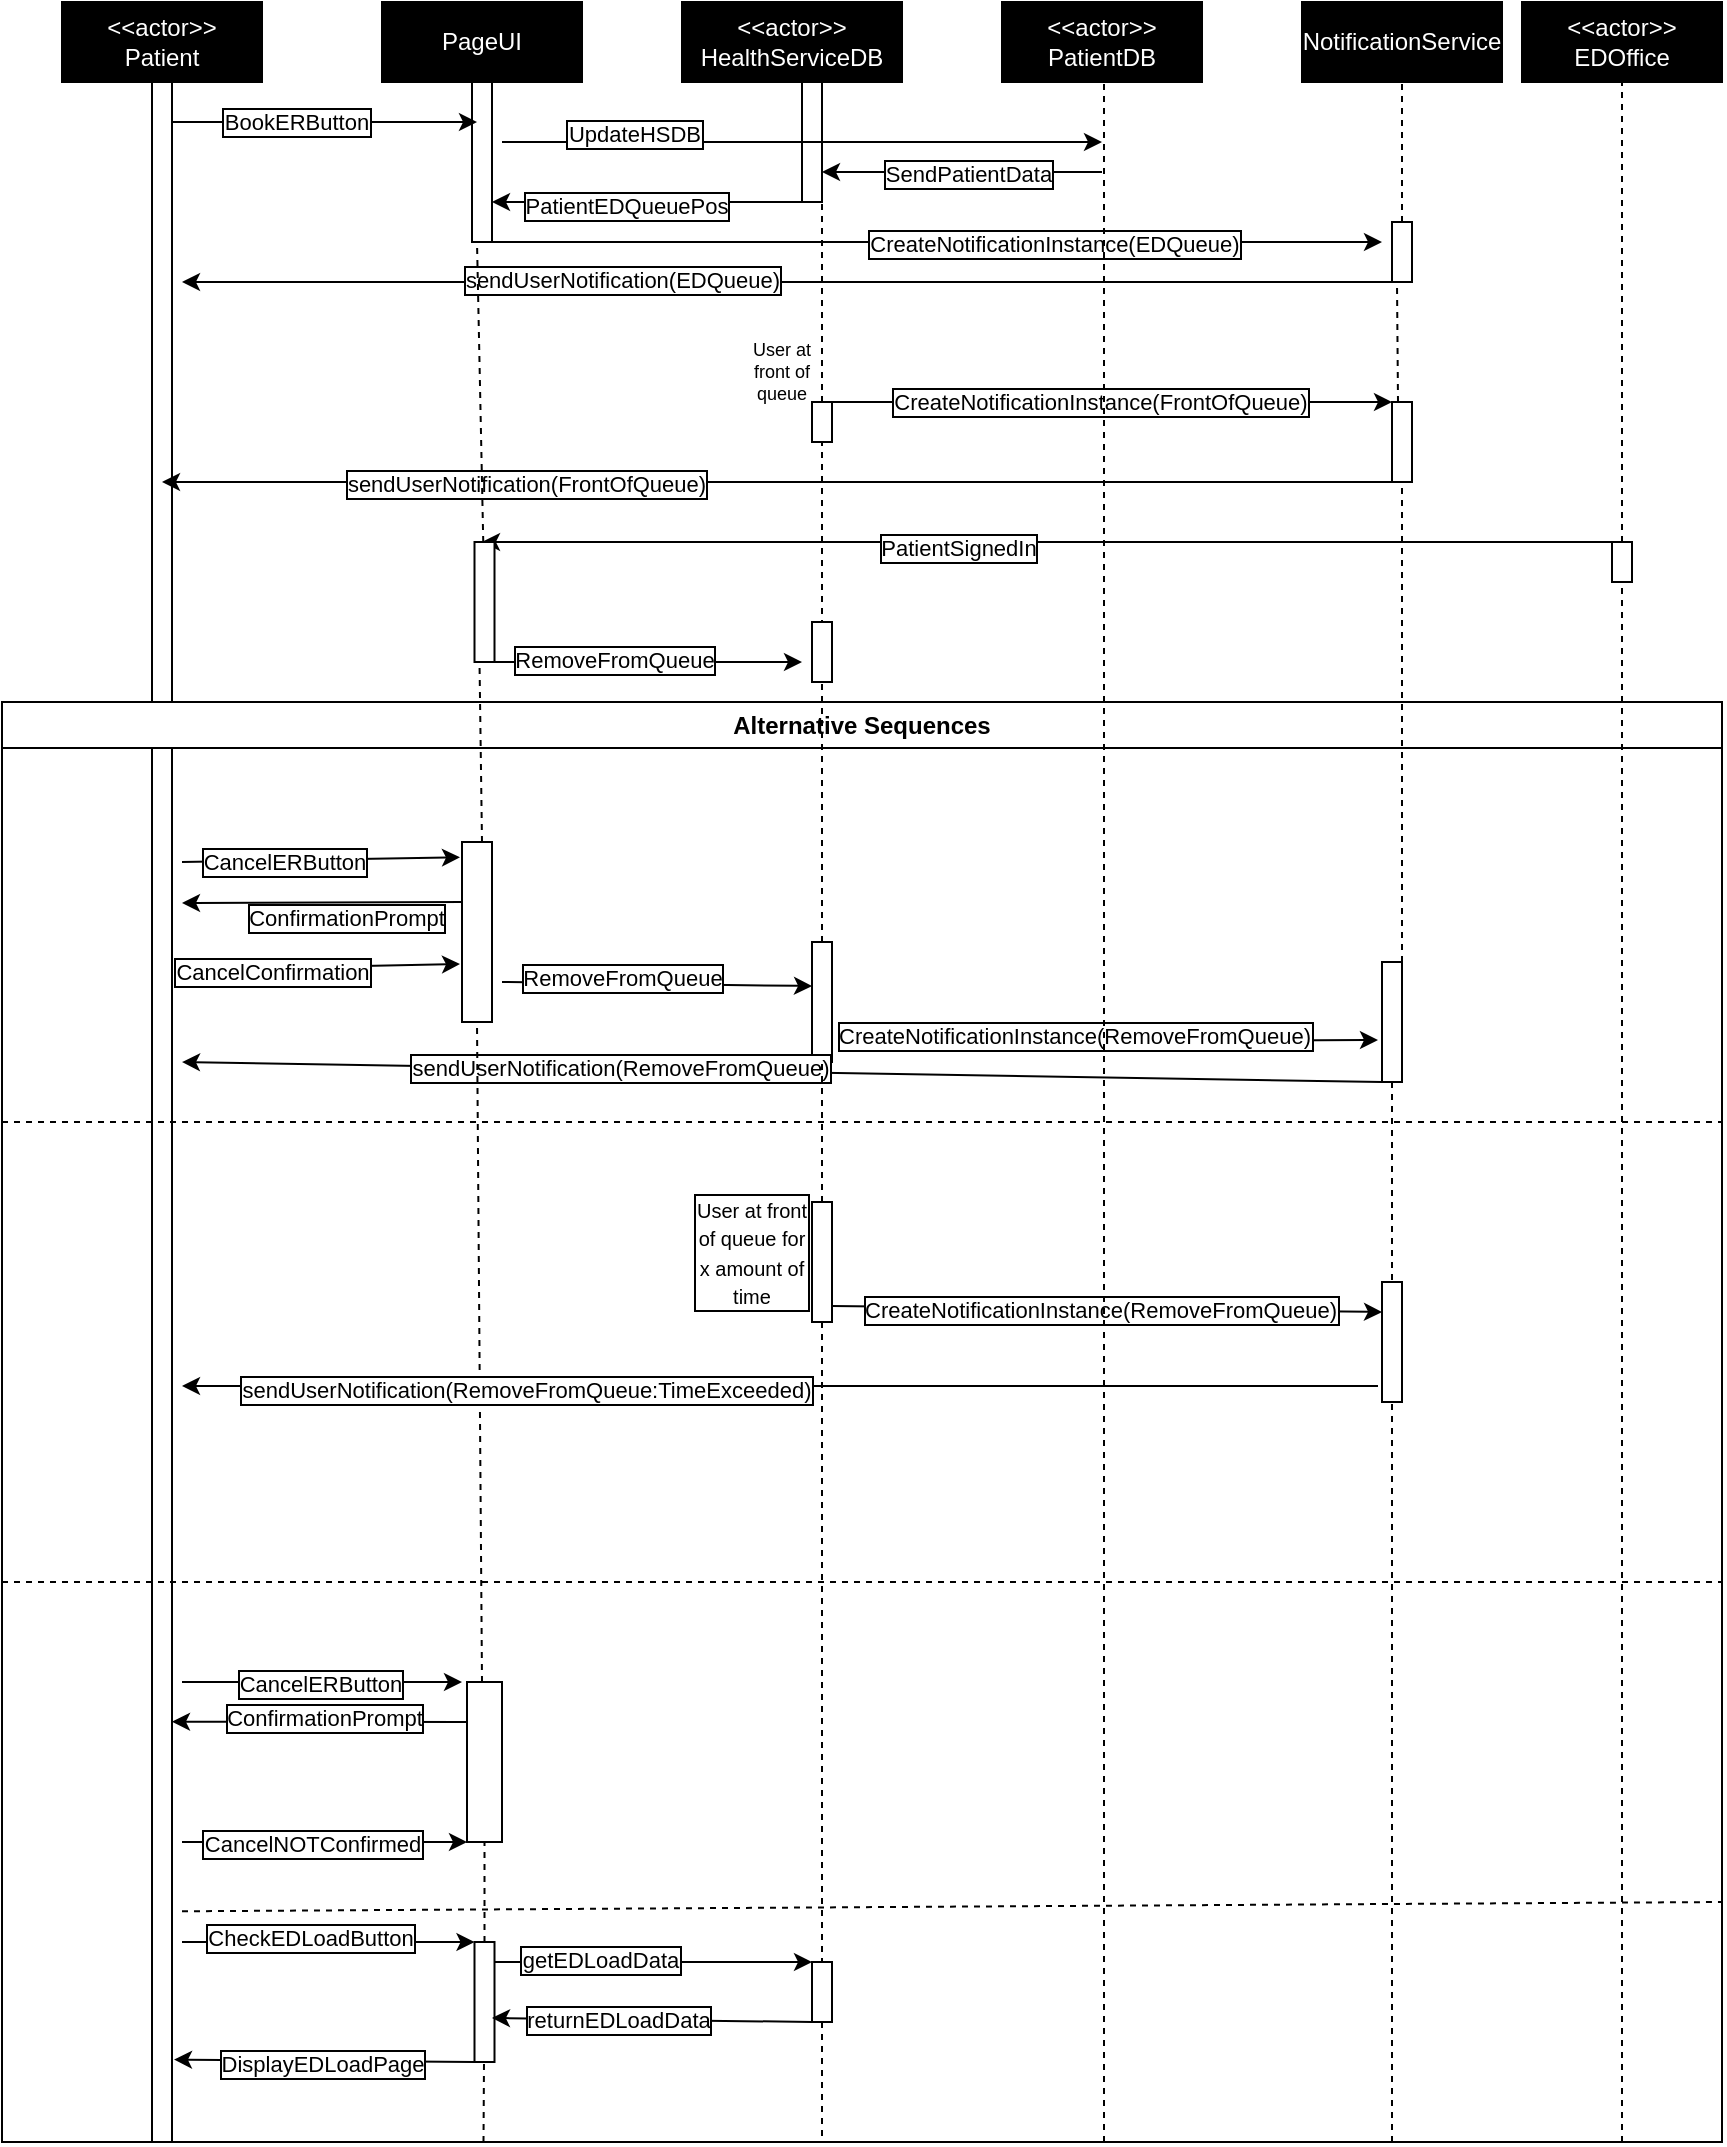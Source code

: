 <mxfile version="22.0.0" type="github">
  <diagram name="Page-1" id="XT7bn8gTdWA8QPqIjjBi">
    <mxGraphModel dx="1434" dy="782" grid="1" gridSize="10" guides="1" tooltips="1" connect="1" arrows="1" fold="1" page="1" pageScale="1" pageWidth="850" pageHeight="1100" math="0" shadow="0">
      <root>
        <mxCell id="0" />
        <mxCell id="1" parent="0" />
        <mxCell id="82Lhvo7nVB6kF26-BJnR-1" value="&lt;div&gt;&lt;font color=&quot;#ffffff&quot;&gt;&amp;lt;&amp;lt;actor&amp;gt;&amp;gt;&lt;/font&gt;&lt;/div&gt;&lt;div&gt;&lt;font color=&quot;#ffffff&quot;&gt;Patient&lt;/font&gt;&lt;/div&gt;" style="rounded=0;whiteSpace=wrap;html=1;fillColor=#000000;" parent="1" vertex="1">
          <mxGeometry x="40" y="30" width="100" height="40" as="geometry" />
        </mxCell>
        <mxCell id="82Lhvo7nVB6kF26-BJnR-2" value="&lt;font color=&quot;#ffffff&quot;&gt;PageUI&lt;/font&gt;" style="rounded=0;whiteSpace=wrap;html=1;fillColor=#000000;" parent="1" vertex="1">
          <mxGeometry x="200" y="30" width="100" height="40" as="geometry" />
        </mxCell>
        <mxCell id="82Lhvo7nVB6kF26-BJnR-3" value="&lt;div&gt;&lt;font color=&quot;#ffffff&quot;&gt;&amp;lt;&amp;lt;actor&amp;gt;&amp;gt;&lt;/font&gt;&lt;/div&gt;&lt;div&gt;&lt;font color=&quot;#ffffff&quot;&gt;HealthServiceDB&lt;/font&gt;&lt;/div&gt;" style="rounded=0;whiteSpace=wrap;html=1;fillColor=#000000;" parent="1" vertex="1">
          <mxGeometry x="350" y="30" width="110" height="40" as="geometry" />
        </mxCell>
        <mxCell id="82Lhvo7nVB6kF26-BJnR-6" value="&lt;div&gt;&lt;font color=&quot;#ffffff&quot;&gt;NotificationService&lt;/font&gt;&lt;/div&gt;" style="rounded=0;whiteSpace=wrap;html=1;fillColor=#000000;" parent="1" vertex="1">
          <mxGeometry x="660" y="30" width="100" height="40" as="geometry" />
        </mxCell>
        <mxCell id="82Lhvo7nVB6kF26-BJnR-8" value="" style="rounded=0;whiteSpace=wrap;html=1;" parent="1" vertex="1">
          <mxGeometry x="85" y="70" width="10" height="1030" as="geometry" />
        </mxCell>
        <mxCell id="82Lhvo7nVB6kF26-BJnR-14" value="" style="rounded=0;whiteSpace=wrap;html=1;" parent="1" vertex="1">
          <mxGeometry x="245" y="70" width="10" height="80" as="geometry" />
        </mxCell>
        <mxCell id="82Lhvo7nVB6kF26-BJnR-15" value="" style="rounded=0;whiteSpace=wrap;html=1;" parent="1" vertex="1">
          <mxGeometry x="410" y="70" width="10" height="60" as="geometry" />
        </mxCell>
        <mxCell id="82Lhvo7nVB6kF26-BJnR-17" value="" style="endArrow=classic;html=1;rounded=0;" parent="1" edge="1">
          <mxGeometry width="50" height="50" relative="1" as="geometry">
            <mxPoint x="260" y="100" as="sourcePoint" />
            <mxPoint x="560" y="100" as="targetPoint" />
          </mxGeometry>
        </mxCell>
        <mxCell id="82Lhvo7nVB6kF26-BJnR-18" value="&lt;div&gt;UpdateHSDB&lt;/div&gt;" style="edgeLabel;html=1;align=center;verticalAlign=middle;resizable=0;points=[];fontColor=#000000;labelBackgroundColor=#FFFFFF;labelBorderColor=default;" parent="82Lhvo7nVB6kF26-BJnR-17" vertex="1" connectable="0">
          <mxGeometry x="0.29" y="4" relative="1" as="geometry">
            <mxPoint x="-128" as="offset" />
          </mxGeometry>
        </mxCell>
        <mxCell id="82Lhvo7nVB6kF26-BJnR-19" value="" style="endArrow=classic;html=1;rounded=0;entryX=1;entryY=0.75;entryDx=0;entryDy=0;exitX=0;exitY=1;exitDx=0;exitDy=0;" parent="1" source="82Lhvo7nVB6kF26-BJnR-15" target="82Lhvo7nVB6kF26-BJnR-14" edge="1">
          <mxGeometry width="50" height="50" relative="1" as="geometry">
            <mxPoint x="420" y="390" as="sourcePoint" />
            <mxPoint x="470" y="340" as="targetPoint" />
          </mxGeometry>
        </mxCell>
        <mxCell id="82Lhvo7nVB6kF26-BJnR-20" value="&lt;span style=&quot;&quot;&gt;PatientEDQueuePos&lt;/span&gt;" style="edgeLabel;html=1;align=center;verticalAlign=middle;resizable=0;points=[];labelBorderColor=#000000;fontColor=#000000;labelBackgroundColor=#FFFFFF;" parent="82Lhvo7nVB6kF26-BJnR-19" vertex="1" connectable="0">
          <mxGeometry x="0.136" y="2" relative="1" as="geometry">
            <mxPoint as="offset" />
          </mxGeometry>
        </mxCell>
        <mxCell id="82Lhvo7nVB6kF26-BJnR-21" value="" style="endArrow=classic;html=1;rounded=0;exitX=1;exitY=1;exitDx=0;exitDy=0;" parent="1" source="82Lhvo7nVB6kF26-BJnR-14" edge="1">
          <mxGeometry width="50" height="50" relative="1" as="geometry">
            <mxPoint x="420" y="390" as="sourcePoint" />
            <mxPoint x="700" y="150" as="targetPoint" />
          </mxGeometry>
        </mxCell>
        <mxCell id="82Lhvo7nVB6kF26-BJnR-22" value="CreateNotificationInstance(EDQueue)" style="edgeLabel;html=1;align=center;verticalAlign=middle;resizable=0;points=[];labelBorderColor=default;" parent="82Lhvo7nVB6kF26-BJnR-21" vertex="1" connectable="0">
          <mxGeometry x="0.182" y="-1" relative="1" as="geometry">
            <mxPoint x="18" as="offset" />
          </mxGeometry>
        </mxCell>
        <mxCell id="82Lhvo7nVB6kF26-BJnR-23" value="" style="rounded=0;whiteSpace=wrap;html=1;" parent="1" vertex="1">
          <mxGeometry x="705" y="140" width="10" height="30" as="geometry" />
        </mxCell>
        <mxCell id="82Lhvo7nVB6kF26-BJnR-24" value="" style="endArrow=none;dashed=1;html=1;rounded=0;entryX=0.5;entryY=1;entryDx=0;entryDy=0;" parent="1" target="82Lhvo7nVB6kF26-BJnR-6" edge="1">
          <mxGeometry width="50" height="50" relative="1" as="geometry">
            <mxPoint x="710" y="140" as="sourcePoint" />
            <mxPoint x="470" y="340" as="targetPoint" />
          </mxGeometry>
        </mxCell>
        <mxCell id="82Lhvo7nVB6kF26-BJnR-26" value="" style="endArrow=classic;html=1;rounded=0;exitX=0;exitY=1;exitDx=0;exitDy=0;" parent="1" source="82Lhvo7nVB6kF26-BJnR-23" edge="1">
          <mxGeometry width="50" height="50" relative="1" as="geometry">
            <mxPoint x="705" y="140" as="sourcePoint" />
            <mxPoint x="100" y="170" as="targetPoint" />
          </mxGeometry>
        </mxCell>
        <mxCell id="82Lhvo7nVB6kF26-BJnR-27" value="sendUserNotification(EDQueue)" style="edgeLabel;html=1;align=center;verticalAlign=middle;resizable=0;points=[];labelBorderColor=default;" parent="82Lhvo7nVB6kF26-BJnR-26" vertex="1" connectable="0">
          <mxGeometry x="-0.033" y="-1" relative="1" as="geometry">
            <mxPoint x="-93" as="offset" />
          </mxGeometry>
        </mxCell>
        <mxCell id="82Lhvo7nVB6kF26-BJnR-28" value="" style="endArrow=none;dashed=1;html=1;rounded=0;" parent="1" edge="1">
          <mxGeometry width="50" height="50" relative="1" as="geometry">
            <mxPoint x="420" y="230" as="sourcePoint" />
            <mxPoint x="420" y="130" as="targetPoint" />
          </mxGeometry>
        </mxCell>
        <mxCell id="82Lhvo7nVB6kF26-BJnR-29" value="" style="rounded=0;whiteSpace=wrap;html=1;" parent="1" vertex="1">
          <mxGeometry x="415" y="230" width="10" height="20" as="geometry" />
        </mxCell>
        <mxCell id="82Lhvo7nVB6kF26-BJnR-33" value="" style="endArrow=none;dashed=1;html=1;rounded=0;entryX=0.25;entryY=1;entryDx=0;entryDy=0;" parent="1" target="82Lhvo7nVB6kF26-BJnR-23" edge="1">
          <mxGeometry width="50" height="50" relative="1" as="geometry">
            <mxPoint x="708" y="230" as="sourcePoint" />
            <mxPoint x="470" y="340" as="targetPoint" />
          </mxGeometry>
        </mxCell>
        <mxCell id="82Lhvo7nVB6kF26-BJnR-34" value="" style="rounded=0;whiteSpace=wrap;html=1;" parent="1" vertex="1">
          <mxGeometry x="705" y="230" width="10" height="40" as="geometry" />
        </mxCell>
        <mxCell id="82Lhvo7nVB6kF26-BJnR-35" value="" style="endArrow=classic;html=1;rounded=0;entryX=0;entryY=0;entryDx=0;entryDy=0;exitX=1;exitY=0;exitDx=0;exitDy=0;" parent="1" source="82Lhvo7nVB6kF26-BJnR-29" target="82Lhvo7nVB6kF26-BJnR-34" edge="1">
          <mxGeometry width="50" height="50" relative="1" as="geometry">
            <mxPoint x="420" y="390" as="sourcePoint" />
            <mxPoint x="470" y="340" as="targetPoint" />
          </mxGeometry>
        </mxCell>
        <mxCell id="82Lhvo7nVB6kF26-BJnR-36" value="CreateNotificationInstance(FrontOfQueue)" style="edgeLabel;html=1;align=center;verticalAlign=middle;resizable=0;points=[];labelBorderColor=default;" parent="82Lhvo7nVB6kF26-BJnR-35" vertex="1" connectable="0">
          <mxGeometry x="-0.414" y="1" relative="1" as="geometry">
            <mxPoint x="52" y="1" as="offset" />
          </mxGeometry>
        </mxCell>
        <mxCell id="82Lhvo7nVB6kF26-BJnR-37" value="" style="endArrow=classic;html=1;rounded=0;exitX=0.75;exitY=0;exitDx=0;exitDy=0;entryX=0;entryY=0;entryDx=0;entryDy=0;" parent="1" edge="1">
          <mxGeometry width="50" height="50" relative="1" as="geometry">
            <mxPoint x="95" y="90" as="sourcePoint" />
            <mxPoint x="247.5" y="90" as="targetPoint" />
          </mxGeometry>
        </mxCell>
        <mxCell id="82Lhvo7nVB6kF26-BJnR-38" value="&lt;font&gt;BookERButton&lt;/font&gt;" style="edgeLabel;html=1;align=center;verticalAlign=middle;resizable=0;points=[];labelBackgroundColor=#FFFFFF;fontColor=#000000;labelBorderColor=default;" parent="82Lhvo7nVB6kF26-BJnR-37" vertex="1" connectable="0">
          <mxGeometry x="-0.187" relative="1" as="geometry">
            <mxPoint as="offset" />
          </mxGeometry>
        </mxCell>
        <mxCell id="82Lhvo7nVB6kF26-BJnR-39" value="" style="endArrow=classic;html=1;rounded=0;exitX=0;exitY=1;exitDx=0;exitDy=0;" parent="1" source="82Lhvo7nVB6kF26-BJnR-34" edge="1">
          <mxGeometry width="50" height="50" relative="1" as="geometry">
            <mxPoint x="420" y="390" as="sourcePoint" />
            <mxPoint x="90" y="270" as="targetPoint" />
          </mxGeometry>
        </mxCell>
        <mxCell id="82Lhvo7nVB6kF26-BJnR-40" value="sendUserNotification(FrontOfQueue)" style="edgeLabel;html=1;align=center;verticalAlign=middle;resizable=0;points=[];labelBorderColor=default;" parent="82Lhvo7nVB6kF26-BJnR-39" vertex="1" connectable="0">
          <mxGeometry x="0.118" y="1" relative="1" as="geometry">
            <mxPoint x="-89" as="offset" />
          </mxGeometry>
        </mxCell>
        <mxCell id="82Lhvo7nVB6kF26-BJnR-41" value="User at front of queue" style="text;html=1;strokeColor=none;fillColor=none;align=center;verticalAlign=middle;whiteSpace=wrap;rounded=0;fontSize=9;" parent="1" vertex="1">
          <mxGeometry x="375" y="210" width="50" height="10" as="geometry" />
        </mxCell>
        <mxCell id="82Lhvo7nVB6kF26-BJnR-50" value="Alternative Sequences" style="swimlane;whiteSpace=wrap;html=1;" parent="1" vertex="1">
          <mxGeometry x="10" y="380" width="860" height="720" as="geometry" />
        </mxCell>
        <mxCell id="82Lhvo7nVB6kF26-BJnR-52" value="" style="rounded=0;whiteSpace=wrap;html=1;" parent="82Lhvo7nVB6kF26-BJnR-50" vertex="1">
          <mxGeometry x="230" y="70" width="15" height="90" as="geometry" />
        </mxCell>
        <mxCell id="82Lhvo7nVB6kF26-BJnR-60" value="" style="rounded=0;whiteSpace=wrap;html=1;" parent="82Lhvo7nVB6kF26-BJnR-50" vertex="1">
          <mxGeometry x="405" y="120" width="10" height="60" as="geometry" />
        </mxCell>
        <mxCell id="82Lhvo7nVB6kF26-BJnR-61" value="" style="endArrow=classic;html=1;rounded=0;entryX=0;entryY=0.367;entryDx=0;entryDy=0;entryPerimeter=0;" parent="82Lhvo7nVB6kF26-BJnR-50" target="82Lhvo7nVB6kF26-BJnR-60" edge="1">
          <mxGeometry width="50" height="50" relative="1" as="geometry">
            <mxPoint x="250" y="140" as="sourcePoint" />
            <mxPoint x="460" y="20" as="targetPoint" />
          </mxGeometry>
        </mxCell>
        <mxCell id="82Lhvo7nVB6kF26-BJnR-62" value="RemoveFromQueue" style="edgeLabel;html=1;align=center;verticalAlign=middle;resizable=0;points=[];labelBorderColor=default;" parent="82Lhvo7nVB6kF26-BJnR-61" vertex="1" connectable="0">
          <mxGeometry x="-0.226" y="3" relative="1" as="geometry">
            <mxPoint as="offset" />
          </mxGeometry>
        </mxCell>
        <mxCell id="82Lhvo7nVB6kF26-BJnR-63" value="" style="endArrow=classic;html=1;rounded=0;exitX=1;exitY=0.75;exitDx=0;exitDy=0;entryX=-0.2;entryY=0.65;entryDx=0;entryDy=0;entryPerimeter=0;" parent="82Lhvo7nVB6kF26-BJnR-50" target="82Lhvo7nVB6kF26-BJnR-65" edge="1">
          <mxGeometry width="50" height="50" relative="1" as="geometry">
            <mxPoint x="430" y="170" as="sourcePoint" />
            <mxPoint x="670" y="170" as="targetPoint" />
          </mxGeometry>
        </mxCell>
        <mxCell id="82Lhvo7nVB6kF26-BJnR-66" value="CreateNotificationInstance(RemoveFromQueue)" style="edgeLabel;html=1;align=center;verticalAlign=middle;resizable=0;points=[];labelBorderColor=default;" parent="82Lhvo7nVB6kF26-BJnR-63" vertex="1" connectable="0">
          <mxGeometry x="-0.178" y="3" relative="1" as="geometry">
            <mxPoint as="offset" />
          </mxGeometry>
        </mxCell>
        <mxCell id="82Lhvo7nVB6kF26-BJnR-65" value="" style="rounded=0;whiteSpace=wrap;html=1;" parent="82Lhvo7nVB6kF26-BJnR-50" vertex="1">
          <mxGeometry x="690" y="130" width="10" height="60" as="geometry" />
        </mxCell>
        <mxCell id="82Lhvo7nVB6kF26-BJnR-74" value="" style="rounded=0;whiteSpace=wrap;html=1;" parent="82Lhvo7nVB6kF26-BJnR-50" vertex="1">
          <mxGeometry x="405" y="250" width="10" height="60" as="geometry" />
        </mxCell>
        <mxCell id="82Lhvo7nVB6kF26-BJnR-76" value="" style="rounded=0;whiteSpace=wrap;html=1;" parent="82Lhvo7nVB6kF26-BJnR-50" vertex="1">
          <mxGeometry x="690" y="290" width="10" height="60" as="geometry" />
        </mxCell>
        <mxCell id="82Lhvo7nVB6kF26-BJnR-75" value="" style="endArrow=classic;html=1;rounded=0;exitX=1;exitY=0.867;exitDx=0;exitDy=0;exitPerimeter=0;entryX=0;entryY=0.25;entryDx=0;entryDy=0;" parent="82Lhvo7nVB6kF26-BJnR-50" source="82Lhvo7nVB6kF26-BJnR-74" target="82Lhvo7nVB6kF26-BJnR-76" edge="1">
          <mxGeometry width="50" height="50" relative="1" as="geometry">
            <mxPoint x="470" y="310" as="sourcePoint" />
            <mxPoint x="670" y="300" as="targetPoint" />
          </mxGeometry>
        </mxCell>
        <mxCell id="82Lhvo7nVB6kF26-BJnR-77" value="&lt;div&gt;CreateNotificationInstance(RemoveFromQueue)&lt;/div&gt;" style="edgeLabel;html=1;align=center;verticalAlign=middle;resizable=0;points=[];labelBorderColor=default;" parent="82Lhvo7nVB6kF26-BJnR-75" vertex="1" connectable="0">
          <mxGeometry x="-0.302" y="-1" relative="1" as="geometry">
            <mxPoint x="38" as="offset" />
          </mxGeometry>
        </mxCell>
        <mxCell id="82Lhvo7nVB6kF26-BJnR-80" value="&lt;font style=&quot;font-size: 10px;&quot;&gt;User at front of queue for x amount of time&lt;br&gt;&lt;/font&gt;" style="text;html=1;strokeColor=none;fillColor=none;align=center;verticalAlign=middle;whiteSpace=wrap;rounded=0;labelBorderColor=default;" parent="82Lhvo7nVB6kF26-BJnR-50" vertex="1">
          <mxGeometry x="345" y="260" width="60" height="30" as="geometry" />
        </mxCell>
        <mxCell id="82Lhvo7nVB6kF26-BJnR-82" value="" style="endArrow=none;dashed=1;html=1;rounded=0;exitX=0.5;exitY=1;exitDx=0;exitDy=0;entryX=0.5;entryY=0;entryDx=0;entryDy=0;" parent="82Lhvo7nVB6kF26-BJnR-50" source="82Lhvo7nVB6kF26-BJnR-65" target="82Lhvo7nVB6kF26-BJnR-76" edge="1">
          <mxGeometry width="50" height="50" relative="1" as="geometry">
            <mxPoint x="410" y="130" as="sourcePoint" />
            <mxPoint x="460" y="80" as="targetPoint" />
          </mxGeometry>
        </mxCell>
        <mxCell id="82Lhvo7nVB6kF26-BJnR-83" value="" style="endArrow=none;dashed=1;html=1;rounded=0;exitX=0.5;exitY=1;exitDx=0;exitDy=0;" parent="82Lhvo7nVB6kF26-BJnR-50" source="_YnTIn_lLOJTzUy0rTk--42" edge="1">
          <mxGeometry width="50" height="50" relative="1" as="geometry">
            <mxPoint x="410" y="130" as="sourcePoint" />
            <mxPoint x="410" y="720" as="targetPoint" />
          </mxGeometry>
        </mxCell>
        <mxCell id="82Lhvo7nVB6kF26-BJnR-55" value="" style="endArrow=classic;html=1;rounded=0;exitX=0;exitY=0.25;exitDx=0;exitDy=0;" parent="82Lhvo7nVB6kF26-BJnR-50" edge="1">
          <mxGeometry width="50" height="50" relative="1" as="geometry">
            <mxPoint x="230" y="100" as="sourcePoint" />
            <mxPoint x="90" y="100.5" as="targetPoint" />
          </mxGeometry>
        </mxCell>
        <mxCell id="82Lhvo7nVB6kF26-BJnR-56" value="ConfirmationPrompt" style="edgeLabel;html=1;align=center;verticalAlign=middle;resizable=0;points=[];labelBorderColor=default;" parent="82Lhvo7nVB6kF26-BJnR-55" vertex="1" connectable="0">
          <mxGeometry x="0.539" y="-1" relative="1" as="geometry">
            <mxPoint x="49" y="8" as="offset" />
          </mxGeometry>
        </mxCell>
        <mxCell id="_YnTIn_lLOJTzUy0rTk--3" value="" style="rounded=0;whiteSpace=wrap;html=1;" vertex="1" parent="82Lhvo7nVB6kF26-BJnR-50">
          <mxGeometry x="232.5" y="490" width="17.5" height="80" as="geometry" />
        </mxCell>
        <mxCell id="_YnTIn_lLOJTzUy0rTk--4" value="" style="endArrow=classic;html=1;rounded=0;" edge="1" parent="82Lhvo7nVB6kF26-BJnR-50">
          <mxGeometry width="50" height="50" relative="1" as="geometry">
            <mxPoint x="90" y="490" as="sourcePoint" />
            <mxPoint x="230" y="490" as="targetPoint" />
          </mxGeometry>
        </mxCell>
        <mxCell id="_YnTIn_lLOJTzUy0rTk--6" value="CancelERButton" style="edgeLabel;html=1;align=center;verticalAlign=middle;resizable=0;points=[];labelBorderColor=default;" vertex="1" connectable="0" parent="_YnTIn_lLOJTzUy0rTk--4">
          <mxGeometry x="0.129" y="-1" relative="1" as="geometry">
            <mxPoint x="-10" as="offset" />
          </mxGeometry>
        </mxCell>
        <mxCell id="_YnTIn_lLOJTzUy0rTk--12" value="" style="endArrow=none;dashed=1;html=1;rounded=0;entryX=0.5;entryY=1;entryDx=0;entryDy=0;" edge="1" parent="82Lhvo7nVB6kF26-BJnR-50" source="_YnTIn_lLOJTzUy0rTk--38" target="_YnTIn_lLOJTzUy0rTk--3">
          <mxGeometry width="50" height="50" relative="1" as="geometry">
            <mxPoint x="240" y="720" as="sourcePoint" />
            <mxPoint x="266.25" y="610" as="targetPoint" />
          </mxGeometry>
        </mxCell>
        <mxCell id="_YnTIn_lLOJTzUy0rTk--38" value="" style="rounded=0;whiteSpace=wrap;html=1;" vertex="1" parent="82Lhvo7nVB6kF26-BJnR-50">
          <mxGeometry x="236.25" y="620" width="10" height="60" as="geometry" />
        </mxCell>
        <mxCell id="_YnTIn_lLOJTzUy0rTk--41" value="" style="endArrow=none;dashed=1;html=1;rounded=0;entryX=0.25;entryY=1;entryDx=0;entryDy=0;" edge="1" parent="82Lhvo7nVB6kF26-BJnR-50">
          <mxGeometry width="50" height="50" relative="1" as="geometry">
            <mxPoint x="240.75" y="720" as="sourcePoint" />
            <mxPoint x="241" y="680" as="targetPoint" />
          </mxGeometry>
        </mxCell>
        <mxCell id="_YnTIn_lLOJTzUy0rTk--42" value="" style="rounded=0;whiteSpace=wrap;html=1;" vertex="1" parent="82Lhvo7nVB6kF26-BJnR-50">
          <mxGeometry x="405" y="630" width="10" height="30" as="geometry" />
        </mxCell>
        <mxCell id="_YnTIn_lLOJTzUy0rTk--43" value="" style="endArrow=none;dashed=1;html=1;rounded=0;exitX=0.5;exitY=1;exitDx=0;exitDy=0;" edge="1" parent="82Lhvo7nVB6kF26-BJnR-50" source="82Lhvo7nVB6kF26-BJnR-74" target="_YnTIn_lLOJTzUy0rTk--42">
          <mxGeometry width="50" height="50" relative="1" as="geometry">
            <mxPoint x="420" y="690" as="sourcePoint" />
            <mxPoint x="420" y="1110" as="targetPoint" />
          </mxGeometry>
        </mxCell>
        <mxCell id="_YnTIn_lLOJTzUy0rTk--44" value="" style="endArrow=classic;html=1;rounded=0;entryX=0;entryY=0;entryDx=0;entryDy=0;" edge="1" parent="82Lhvo7nVB6kF26-BJnR-50" target="_YnTIn_lLOJTzUy0rTk--42">
          <mxGeometry width="50" height="50" relative="1" as="geometry">
            <mxPoint x="246" y="630" as="sourcePoint" />
            <mxPoint x="370" y="590" as="targetPoint" />
          </mxGeometry>
        </mxCell>
        <mxCell id="_YnTIn_lLOJTzUy0rTk--45" value="getEDLoadData" style="edgeLabel;html=1;align=center;verticalAlign=middle;resizable=0;points=[];labelBorderColor=default;" vertex="1" connectable="0" parent="_YnTIn_lLOJTzUy0rTk--44">
          <mxGeometry x="-0.333" y="1" relative="1" as="geometry">
            <mxPoint as="offset" />
          </mxGeometry>
        </mxCell>
        <mxCell id="_YnTIn_lLOJTzUy0rTk--46" value="" style="endArrow=classic;html=1;rounded=0;exitX=0;exitY=1;exitDx=0;exitDy=0;entryX=0.875;entryY=0.633;entryDx=0;entryDy=0;entryPerimeter=0;" edge="1" parent="82Lhvo7nVB6kF26-BJnR-50" source="_YnTIn_lLOJTzUy0rTk--42" target="_YnTIn_lLOJTzUy0rTk--38">
          <mxGeometry width="50" height="50" relative="1" as="geometry">
            <mxPoint x="320" y="640" as="sourcePoint" />
            <mxPoint x="370" y="590" as="targetPoint" />
          </mxGeometry>
        </mxCell>
        <mxCell id="_YnTIn_lLOJTzUy0rTk--47" value="returnEDLoadData" style="edgeLabel;html=1;align=center;verticalAlign=middle;resizable=0;points=[];labelBorderColor=default;" vertex="1" connectable="0" parent="_YnTIn_lLOJTzUy0rTk--46">
          <mxGeometry x="0.375" relative="1" as="geometry">
            <mxPoint x="13" as="offset" />
          </mxGeometry>
        </mxCell>
        <mxCell id="82Lhvo7nVB6kF26-BJnR-51" value="" style="endArrow=none;dashed=1;html=1;rounded=0;entryX=0.25;entryY=1;entryDx=0;entryDy=0;" parent="1" target="82Lhvo7nVB6kF26-BJnR-14" edge="1" source="_YnTIn_lLOJTzUy0rTk--29">
          <mxGeometry width="50" height="50" relative="1" as="geometry">
            <mxPoint x="250" y="450" as="sourcePoint" />
            <mxPoint x="470" y="400" as="targetPoint" />
          </mxGeometry>
        </mxCell>
        <mxCell id="82Lhvo7nVB6kF26-BJnR-53" value="" style="endArrow=classic;html=1;rounded=0;entryX=-0.067;entryY=0.085;entryDx=0;entryDy=0;entryPerimeter=0;" parent="1" target="82Lhvo7nVB6kF26-BJnR-52" edge="1">
          <mxGeometry width="50" height="50" relative="1" as="geometry">
            <mxPoint x="100" y="460" as="sourcePoint" />
            <mxPoint x="240" y="467" as="targetPoint" />
          </mxGeometry>
        </mxCell>
        <mxCell id="82Lhvo7nVB6kF26-BJnR-54" value="CancelERButton" style="edgeLabel;html=1;align=center;verticalAlign=middle;resizable=0;points=[];labelBorderColor=default;" parent="82Lhvo7nVB6kF26-BJnR-53" vertex="1" connectable="0">
          <mxGeometry x="-0.263" y="-1" relative="1" as="geometry">
            <mxPoint as="offset" />
          </mxGeometry>
        </mxCell>
        <mxCell id="82Lhvo7nVB6kF26-BJnR-57" value="" style="endArrow=classic;html=1;rounded=0;exitX=1.2;exitY=0.431;exitDx=0;exitDy=0;exitPerimeter=0;entryX=-0.067;entryY=0.678;entryDx=0;entryDy=0;entryPerimeter=0;" parent="1" source="82Lhvo7nVB6kF26-BJnR-8" target="82Lhvo7nVB6kF26-BJnR-52" edge="1">
          <mxGeometry width="50" height="50" relative="1" as="geometry">
            <mxPoint x="420" y="450" as="sourcePoint" />
            <mxPoint x="230" y="508" as="targetPoint" />
          </mxGeometry>
        </mxCell>
        <mxCell id="82Lhvo7nVB6kF26-BJnR-58" value="CancelConfirmation" style="edgeLabel;html=1;align=center;verticalAlign=middle;resizable=0;points=[];labelBorderColor=default;" parent="82Lhvo7nVB6kF26-BJnR-57" vertex="1" connectable="0">
          <mxGeometry x="-0.323" y="-2" relative="1" as="geometry">
            <mxPoint as="offset" />
          </mxGeometry>
        </mxCell>
        <mxCell id="82Lhvo7nVB6kF26-BJnR-59" value="" style="endArrow=none;dashed=1;html=1;rounded=0;entryX=0.5;entryY=1;entryDx=0;entryDy=0;" parent="1" edge="1">
          <mxGeometry width="50" height="50" relative="1" as="geometry">
            <mxPoint x="420" y="500" as="sourcePoint" />
            <mxPoint x="420" y="350" as="targetPoint" />
          </mxGeometry>
        </mxCell>
        <mxCell id="82Lhvo7nVB6kF26-BJnR-64" value="" style="endArrow=none;dashed=1;html=1;rounded=0;entryX=0.5;entryY=1;entryDx=0;entryDy=0;" parent="1" target="82Lhvo7nVB6kF26-BJnR-34" edge="1">
          <mxGeometry width="50" height="50" relative="1" as="geometry">
            <mxPoint x="710" y="510" as="sourcePoint" />
            <mxPoint x="470" y="400" as="targetPoint" />
          </mxGeometry>
        </mxCell>
        <mxCell id="82Lhvo7nVB6kF26-BJnR-67" value="" style="endArrow=classic;html=1;rounded=0;exitX=0;exitY=1;exitDx=0;exitDy=0;" parent="1" source="82Lhvo7nVB6kF26-BJnR-65" edge="1">
          <mxGeometry width="50" height="50" relative="1" as="geometry">
            <mxPoint x="420" y="450" as="sourcePoint" />
            <mxPoint x="100" y="560" as="targetPoint" />
          </mxGeometry>
        </mxCell>
        <mxCell id="82Lhvo7nVB6kF26-BJnR-68" value="sendUserNotification(RemoveFromQueue)" style="edgeLabel;html=1;align=center;verticalAlign=middle;resizable=0;points=[];labelBorderColor=default;" parent="82Lhvo7nVB6kF26-BJnR-67" vertex="1" connectable="0">
          <mxGeometry x="0.27" y="-1" relative="1" as="geometry">
            <mxPoint as="offset" />
          </mxGeometry>
        </mxCell>
        <mxCell id="82Lhvo7nVB6kF26-BJnR-71" value="" style="endArrow=none;dashed=1;html=1;rounded=0;entryX=0.5;entryY=1;entryDx=0;entryDy=0;" parent="1" target="82Lhvo7nVB6kF26-BJnR-52" edge="1">
          <mxGeometry width="50" height="50" relative="1" as="geometry">
            <mxPoint x="250" y="870" as="sourcePoint" />
            <mxPoint x="470" y="550" as="targetPoint" />
          </mxGeometry>
        </mxCell>
        <mxCell id="82Lhvo7nVB6kF26-BJnR-72" value="" style="endArrow=none;dashed=1;html=1;rounded=0;entryX=0.5;entryY=1;entryDx=0;entryDy=0;" parent="1" target="82Lhvo7nVB6kF26-BJnR-60" edge="1">
          <mxGeometry width="50" height="50" relative="1" as="geometry">
            <mxPoint x="420" y="630" as="sourcePoint" />
            <mxPoint x="470" y="550" as="targetPoint" />
          </mxGeometry>
        </mxCell>
        <mxCell id="82Lhvo7nVB6kF26-BJnR-78" value="" style="endArrow=classic;html=1;rounded=0;exitX=-0.2;exitY=0.867;exitDx=0;exitDy=0;exitPerimeter=0;" parent="1" source="82Lhvo7nVB6kF26-BJnR-76" edge="1">
          <mxGeometry width="50" height="50" relative="1" as="geometry">
            <mxPoint x="620" y="790" as="sourcePoint" />
            <mxPoint x="100" y="722" as="targetPoint" />
          </mxGeometry>
        </mxCell>
        <mxCell id="82Lhvo7nVB6kF26-BJnR-79" value="sendUserNotification(RemoveFromQueue:TimeExceeded)" style="edgeLabel;html=1;align=center;verticalAlign=middle;resizable=0;points=[];labelBorderColor=default;" parent="82Lhvo7nVB6kF26-BJnR-78" vertex="1" connectable="0">
          <mxGeometry x="0.518" y="2" relative="1" as="geometry">
            <mxPoint x="28" as="offset" />
          </mxGeometry>
        </mxCell>
        <mxCell id="82Lhvo7nVB6kF26-BJnR-93" value="" style="endArrow=none;dashed=1;html=1;rounded=0;entryX=0.5;entryY=1;entryDx=0;entryDy=0;" parent="1" target="82Lhvo7nVB6kF26-BJnR-76" edge="1">
          <mxGeometry width="50" height="50" relative="1" as="geometry">
            <mxPoint x="705" y="1100" as="sourcePoint" />
            <mxPoint x="470" y="610" as="targetPoint" />
          </mxGeometry>
        </mxCell>
        <mxCell id="_YnTIn_lLOJTzUy0rTk--1" value="" style="endArrow=none;dashed=1;html=1;rounded=0;" edge="1" parent="1">
          <mxGeometry width="50" height="50" relative="1" as="geometry">
            <mxPoint x="10" y="820" as="sourcePoint" />
            <mxPoint x="870" y="820" as="targetPoint" />
          </mxGeometry>
        </mxCell>
        <mxCell id="_YnTIn_lLOJTzUy0rTk--7" value="" style="endArrow=classic;html=1;rounded=0;exitX=0;exitY=0.25;exitDx=0;exitDy=0;entryX=1;entryY=0.796;entryDx=0;entryDy=0;entryPerimeter=0;" edge="1" parent="1" source="_YnTIn_lLOJTzUy0rTk--3" target="82Lhvo7nVB6kF26-BJnR-8">
          <mxGeometry width="50" height="50" relative="1" as="geometry">
            <mxPoint x="150" y="940" as="sourcePoint" />
            <mxPoint x="200" y="890" as="targetPoint" />
          </mxGeometry>
        </mxCell>
        <mxCell id="_YnTIn_lLOJTzUy0rTk--8" value="ConfirmationPrompt" style="edgeLabel;html=1;align=center;verticalAlign=middle;resizable=0;points=[];labelBorderColor=default;" vertex="1" connectable="0" parent="_YnTIn_lLOJTzUy0rTk--7">
          <mxGeometry x="0.417" y="-2" relative="1" as="geometry">
            <mxPoint x="33" as="offset" />
          </mxGeometry>
        </mxCell>
        <mxCell id="_YnTIn_lLOJTzUy0rTk--9" value="" style="endArrow=classic;html=1;rounded=0;entryX=0;entryY=1;entryDx=0;entryDy=0;" edge="1" parent="1" target="_YnTIn_lLOJTzUy0rTk--3">
          <mxGeometry width="50" height="50" relative="1" as="geometry">
            <mxPoint x="100" y="950" as="sourcePoint" />
            <mxPoint x="180" y="910" as="targetPoint" />
          </mxGeometry>
        </mxCell>
        <mxCell id="_YnTIn_lLOJTzUy0rTk--11" value="CancelNOTConfirmed" style="edgeLabel;html=1;align=center;verticalAlign=middle;resizable=0;points=[];labelBorderColor=default;" vertex="1" connectable="0" parent="_YnTIn_lLOJTzUy0rTk--9">
          <mxGeometry x="-0.34" y="-1" relative="1" as="geometry">
            <mxPoint x="18" as="offset" />
          </mxGeometry>
        </mxCell>
        <mxCell id="_YnTIn_lLOJTzUy0rTk--13" value="&lt;div&gt;&lt;font color=&quot;#ffffff&quot;&gt;&amp;lt;&amp;lt;actor&amp;gt;&amp;gt;&lt;/font&gt;&lt;/div&gt;&lt;div&gt;&lt;font color=&quot;#ffffff&quot;&gt;PatientDB&lt;/font&gt;&lt;/div&gt;" style="rounded=0;whiteSpace=wrap;html=1;fillColor=#000000;" vertex="1" parent="1">
          <mxGeometry x="510" y="30" width="100" height="40" as="geometry" />
        </mxCell>
        <mxCell id="_YnTIn_lLOJTzUy0rTk--14" value="" style="endArrow=none;dashed=1;html=1;rounded=0;entryX=0.5;entryY=1;entryDx=0;entryDy=0;" edge="1" parent="1">
          <mxGeometry width="50" height="50" relative="1" as="geometry">
            <mxPoint x="561" y="1100" as="sourcePoint" />
            <mxPoint x="561" y="70" as="targetPoint" />
          </mxGeometry>
        </mxCell>
        <mxCell id="_YnTIn_lLOJTzUy0rTk--15" value="" style="endArrow=classic;html=1;rounded=0;entryX=1;entryY=0.75;entryDx=0;entryDy=0;" edge="1" parent="1" target="82Lhvo7nVB6kF26-BJnR-15">
          <mxGeometry width="50" height="50" relative="1" as="geometry">
            <mxPoint x="560" y="115" as="sourcePoint" />
            <mxPoint x="450" y="310" as="targetPoint" />
          </mxGeometry>
        </mxCell>
        <mxCell id="_YnTIn_lLOJTzUy0rTk--16" value="SendPatientData" style="edgeLabel;html=1;align=center;verticalAlign=middle;resizable=0;points=[];labelBorderColor=default;" vertex="1" connectable="0" parent="_YnTIn_lLOJTzUy0rTk--15">
          <mxGeometry x="0.229" y="1" relative="1" as="geometry">
            <mxPoint x="19" as="offset" />
          </mxGeometry>
        </mxCell>
        <mxCell id="_YnTIn_lLOJTzUy0rTk--18" value="&lt;div&gt;&lt;font color=&quot;#ffffff&quot;&gt;&amp;lt;&amp;lt;actor&amp;gt;&amp;gt;&lt;/font&gt;&lt;/div&gt;&lt;div&gt;&lt;font color=&quot;#ffffff&quot;&gt;EDOffice&lt;/font&gt;&lt;/div&gt;" style="rounded=0;whiteSpace=wrap;html=1;fillColor=#000000;" vertex="1" parent="1">
          <mxGeometry x="770" y="30" width="100" height="40" as="geometry" />
        </mxCell>
        <mxCell id="_YnTIn_lLOJTzUy0rTk--21" value="" style="endArrow=none;dashed=1;html=1;rounded=0;entryX=0.5;entryY=1;entryDx=0;entryDy=0;" edge="1" parent="1" source="_YnTIn_lLOJTzUy0rTk--25" target="_YnTIn_lLOJTzUy0rTk--18">
          <mxGeometry width="50" height="50" relative="1" as="geometry">
            <mxPoint x="820" y="1100" as="sourcePoint" />
            <mxPoint x="380" y="340" as="targetPoint" />
          </mxGeometry>
        </mxCell>
        <mxCell id="_YnTIn_lLOJTzUy0rTk--22" value="" style="endArrow=none;dashed=1;html=1;rounded=0;" edge="1" parent="1">
          <mxGeometry width="50" height="50" relative="1" as="geometry">
            <mxPoint x="420" y="360" as="sourcePoint" />
            <mxPoint x="420" y="250" as="targetPoint" />
          </mxGeometry>
        </mxCell>
        <mxCell id="_YnTIn_lLOJTzUy0rTk--23" value="" style="endArrow=none;dashed=1;html=1;rounded=0;" edge="1" parent="1">
          <mxGeometry width="50" height="50" relative="1" as="geometry">
            <mxPoint x="10" y="590" as="sourcePoint" />
            <mxPoint x="870" y="590" as="targetPoint" />
          </mxGeometry>
        </mxCell>
        <mxCell id="_YnTIn_lLOJTzUy0rTk--26" value="" style="endArrow=none;dashed=1;html=1;rounded=0;entryX=0.5;entryY=1;entryDx=0;entryDy=0;" edge="1" parent="1" target="_YnTIn_lLOJTzUy0rTk--25">
          <mxGeometry width="50" height="50" relative="1" as="geometry">
            <mxPoint x="820" y="1100" as="sourcePoint" />
            <mxPoint x="820" y="70" as="targetPoint" />
          </mxGeometry>
        </mxCell>
        <mxCell id="_YnTIn_lLOJTzUy0rTk--25" value="" style="rounded=0;whiteSpace=wrap;html=1;" vertex="1" parent="1">
          <mxGeometry x="815" y="300" width="10" height="20" as="geometry" />
        </mxCell>
        <mxCell id="_YnTIn_lLOJTzUy0rTk--27" value="" style="endArrow=classic;html=1;rounded=0;exitX=0;exitY=0;exitDx=0;exitDy=0;" edge="1" parent="1" source="_YnTIn_lLOJTzUy0rTk--25">
          <mxGeometry width="50" height="50" relative="1" as="geometry">
            <mxPoint x="330" y="420" as="sourcePoint" />
            <mxPoint x="250" y="300" as="targetPoint" />
          </mxGeometry>
        </mxCell>
        <mxCell id="_YnTIn_lLOJTzUy0rTk--28" value="PatientSignedIn" style="edgeLabel;html=1;align=center;verticalAlign=middle;resizable=0;points=[];labelBorderColor=default;" vertex="1" connectable="0" parent="_YnTIn_lLOJTzUy0rTk--27">
          <mxGeometry x="0.158" y="3" relative="1" as="geometry">
            <mxPoint as="offset" />
          </mxGeometry>
        </mxCell>
        <mxCell id="_YnTIn_lLOJTzUy0rTk--30" value="" style="endArrow=none;dashed=1;html=1;rounded=0;entryX=0.25;entryY=1;entryDx=0;entryDy=0;" edge="1" parent="1" target="_YnTIn_lLOJTzUy0rTk--29">
          <mxGeometry width="50" height="50" relative="1" as="geometry">
            <mxPoint x="250" y="450" as="sourcePoint" />
            <mxPoint x="248" y="150" as="targetPoint" />
          </mxGeometry>
        </mxCell>
        <mxCell id="_YnTIn_lLOJTzUy0rTk--29" value="" style="rounded=0;whiteSpace=wrap;html=1;" vertex="1" parent="1">
          <mxGeometry x="246.25" y="300" width="10" height="60" as="geometry" />
        </mxCell>
        <mxCell id="_YnTIn_lLOJTzUy0rTk--32" value="" style="rounded=0;whiteSpace=wrap;html=1;" vertex="1" parent="1">
          <mxGeometry x="415" y="340" width="10" height="30" as="geometry" />
        </mxCell>
        <mxCell id="_YnTIn_lLOJTzUy0rTk--33" value="" style="endArrow=classic;html=1;rounded=0;exitX=1;exitY=1;exitDx=0;exitDy=0;" edge="1" parent="1" source="_YnTIn_lLOJTzUy0rTk--29">
          <mxGeometry width="50" height="50" relative="1" as="geometry">
            <mxPoint x="330" y="420" as="sourcePoint" />
            <mxPoint x="410" y="360" as="targetPoint" />
          </mxGeometry>
        </mxCell>
        <mxCell id="_YnTIn_lLOJTzUy0rTk--35" value="RemoveFromQueue" style="edgeLabel;html=1;align=center;verticalAlign=middle;resizable=0;points=[];labelBorderColor=default;" vertex="1" connectable="0" parent="_YnTIn_lLOJTzUy0rTk--33">
          <mxGeometry x="-0.223" y="1" relative="1" as="geometry">
            <mxPoint as="offset" />
          </mxGeometry>
        </mxCell>
        <mxCell id="_YnTIn_lLOJTzUy0rTk--36" value="" style="endArrow=none;dashed=1;html=1;rounded=0;exitX=1.5;exitY=0.888;exitDx=0;exitDy=0;exitPerimeter=0;" edge="1" parent="1" source="82Lhvo7nVB6kF26-BJnR-8">
          <mxGeometry width="50" height="50" relative="1" as="geometry">
            <mxPoint x="330" y="960" as="sourcePoint" />
            <mxPoint x="870" y="980" as="targetPoint" />
          </mxGeometry>
        </mxCell>
        <mxCell id="_YnTIn_lLOJTzUy0rTk--37" value="" style="endArrow=classic;html=1;rounded=0;entryX=0;entryY=0;entryDx=0;entryDy=0;" edge="1" parent="1" target="_YnTIn_lLOJTzUy0rTk--38">
          <mxGeometry width="50" height="50" relative="1" as="geometry">
            <mxPoint x="100" y="1000" as="sourcePoint" />
            <mxPoint x="220" y="1020" as="targetPoint" />
          </mxGeometry>
        </mxCell>
        <mxCell id="_YnTIn_lLOJTzUy0rTk--40" value="CheckEDLoadButton" style="edgeLabel;html=1;align=center;verticalAlign=middle;resizable=0;points=[];labelBorderColor=default;" vertex="1" connectable="0" parent="_YnTIn_lLOJTzUy0rTk--37">
          <mxGeometry x="-0.398" y="2" relative="1" as="geometry">
            <mxPoint x="20" as="offset" />
          </mxGeometry>
        </mxCell>
        <mxCell id="_YnTIn_lLOJTzUy0rTk--48" value="" style="endArrow=classic;html=1;rounded=0;exitX=0;exitY=1;exitDx=0;exitDy=0;entryX=1.1;entryY=0.96;entryDx=0;entryDy=0;entryPerimeter=0;" edge="1" parent="1" source="_YnTIn_lLOJTzUy0rTk--38" target="82Lhvo7nVB6kF26-BJnR-8">
          <mxGeometry width="50" height="50" relative="1" as="geometry">
            <mxPoint x="330" y="780" as="sourcePoint" />
            <mxPoint x="380" y="730" as="targetPoint" />
          </mxGeometry>
        </mxCell>
        <mxCell id="_YnTIn_lLOJTzUy0rTk--49" value="DisplayEDLoadPage" style="edgeLabel;html=1;align=center;verticalAlign=middle;resizable=0;points=[];labelBorderColor=default;" vertex="1" connectable="0" parent="_YnTIn_lLOJTzUy0rTk--48">
          <mxGeometry x="0.321" y="2" relative="1" as="geometry">
            <mxPoint x="23" as="offset" />
          </mxGeometry>
        </mxCell>
      </root>
    </mxGraphModel>
  </diagram>
</mxfile>
